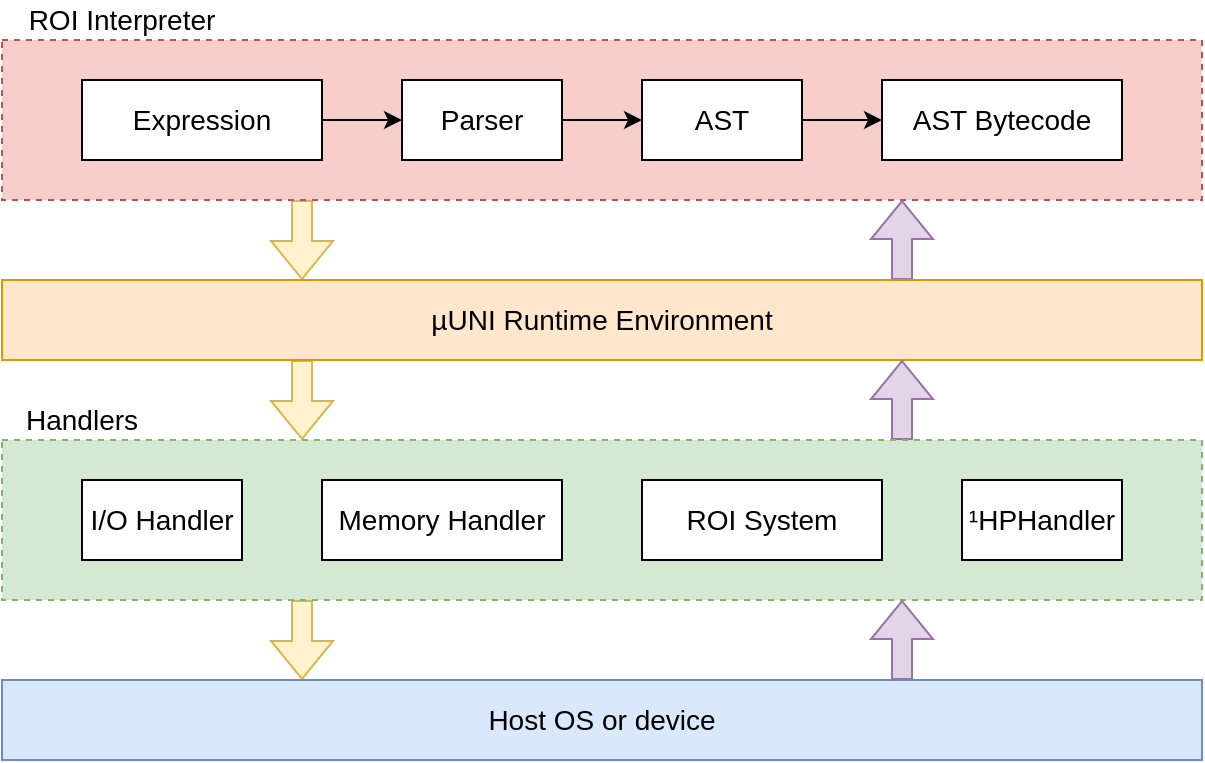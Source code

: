 <mxfile version="12.1.0" type="device" pages="1"><diagram id="2lt7kxWzOn0peIrCczZB" name="Page-1"><mxGraphModel dx="1280" dy="745" grid="1" gridSize="10" guides="1" tooltips="1" connect="1" arrows="1" fold="1" page="1" pageScale="1" pageWidth="827" pageHeight="583" math="0" shadow="0"><root><mxCell id="0"/><mxCell id="1" parent="0"/><mxCell id="mQAVIijKhJ_Q4gsbny3B-68" style="edgeStyle=orthogonalEdgeStyle;shape=flexArrow;rounded=0;orthogonalLoop=1;jettySize=auto;html=1;exitX=0.25;exitY=1;exitDx=0;exitDy=0;entryX=0.25;entryY=0;entryDx=0;entryDy=0;startArrow=none;startFill=0;fontSize=14;fillColor=#fff2cc;strokeColor=#d6b656;" edge="1" parent="1" source="mQAVIijKhJ_Q4gsbny3B-14" target="mQAVIijKhJ_Q4gsbny3B-26"><mxGeometry relative="1" as="geometry"/></mxCell><mxCell id="mQAVIijKhJ_Q4gsbny3B-14" value="" style="rounded=0;whiteSpace=wrap;html=1;fontSize=14;fillColor=#f8cecc;dashed=1;strokeColor=#b85450;" vertex="1" parent="1"><mxGeometry x="113" y="120" width="600" height="80" as="geometry"/></mxCell><mxCell id="mQAVIijKhJ_Q4gsbny3B-54" style="edgeStyle=orthogonalEdgeStyle;rounded=0;orthogonalLoop=1;jettySize=auto;html=1;exitX=1;exitY=0.5;exitDx=0;exitDy=0;entryX=0;entryY=0.5;entryDx=0;entryDy=0;startArrow=none;startFill=0;fontSize=14;" edge="1" parent="1" source="mQAVIijKhJ_Q4gsbny3B-1" target="mQAVIijKhJ_Q4gsbny3B-4"><mxGeometry relative="1" as="geometry"/></mxCell><mxCell id="mQAVIijKhJ_Q4gsbny3B-1" value="Parser" style="rounded=0;whiteSpace=wrap;html=1;fontSize=14;" vertex="1" parent="1"><mxGeometry x="313" y="140" width="80" height="40" as="geometry"/></mxCell><mxCell id="mQAVIijKhJ_Q4gsbny3B-55" style="edgeStyle=orthogonalEdgeStyle;rounded=0;orthogonalLoop=1;jettySize=auto;html=1;exitX=1;exitY=0.5;exitDx=0;exitDy=0;entryX=0;entryY=0.5;entryDx=0;entryDy=0;startArrow=none;startFill=0;fontSize=14;" edge="1" parent="1" source="mQAVIijKhJ_Q4gsbny3B-4" target="mQAVIijKhJ_Q4gsbny3B-23"><mxGeometry relative="1" as="geometry"/></mxCell><mxCell id="mQAVIijKhJ_Q4gsbny3B-4" value="AST" style="rounded=0;whiteSpace=wrap;html=1;fontSize=14;" vertex="1" parent="1"><mxGeometry x="433" y="140" width="80" height="40" as="geometry"/></mxCell><mxCell id="mQAVIijKhJ_Q4gsbny3B-23" value="AST Bytecode" style="rounded=0;whiteSpace=wrap;html=1;fontSize=14;" vertex="1" parent="1"><mxGeometry x="553" y="140" width="120" height="40" as="geometry"/></mxCell><mxCell id="mQAVIijKhJ_Q4gsbny3B-15" value="ROI Interpreter" style="text;html=1;strokeColor=none;fillColor=none;align=center;verticalAlign=middle;whiteSpace=wrap;rounded=0;fontSize=14;" vertex="1" parent="1"><mxGeometry x="113" y="100" width="120" height="20" as="geometry"/></mxCell><mxCell id="mQAVIijKhJ_Q4gsbny3B-53" style="edgeStyle=orthogonalEdgeStyle;rounded=0;orthogonalLoop=1;jettySize=auto;html=1;exitX=1;exitY=0.5;exitDx=0;exitDy=0;entryX=0;entryY=0.5;entryDx=0;entryDy=0;startArrow=none;startFill=0;fontSize=14;" edge="1" parent="1" source="mQAVIijKhJ_Q4gsbny3B-18" target="mQAVIijKhJ_Q4gsbny3B-1"><mxGeometry relative="1" as="geometry"/></mxCell><mxCell id="mQAVIijKhJ_Q4gsbny3B-18" value="Expression" style="rounded=0;whiteSpace=wrap;html=1;fontSize=14;fillColor=#ffffff;" vertex="1" parent="1"><mxGeometry x="153" y="140" width="120" height="40" as="geometry"/></mxCell><mxCell id="mQAVIijKhJ_Q4gsbny3B-60" style="edgeStyle=orthogonalEdgeStyle;shape=flexArrow;rounded=0;orthogonalLoop=1;jettySize=auto;html=1;exitX=0.75;exitY=0;exitDx=0;exitDy=0;entryX=0.75;entryY=1;entryDx=0;entryDy=0;startArrow=none;startFill=0;fontSize=14;fillColor=#e1d5e7;strokeColor=#9673a6;" edge="1" parent="1" source="mQAVIijKhJ_Q4gsbny3B-26" target="mQAVIijKhJ_Q4gsbny3B-14"><mxGeometry relative="1" as="geometry"/></mxCell><mxCell id="mQAVIijKhJ_Q4gsbny3B-69" style="edgeStyle=orthogonalEdgeStyle;shape=flexArrow;rounded=0;orthogonalLoop=1;jettySize=auto;html=1;exitX=0.25;exitY=1;exitDx=0;exitDy=0;entryX=0.25;entryY=0;entryDx=0;entryDy=0;startArrow=none;startFill=0;fontSize=14;fillColor=#fff2cc;strokeColor=#d6b656;" edge="1" parent="1" source="mQAVIijKhJ_Q4gsbny3B-26" target="mQAVIijKhJ_Q4gsbny3B-32"><mxGeometry relative="1" as="geometry"/></mxCell><mxCell id="mQAVIijKhJ_Q4gsbny3B-26" value="µUNI Runtime Environment" style="rounded=0;whiteSpace=wrap;html=1;fillColor=#ffe6cc;fontSize=14;strokeColor=#d79b00;" vertex="1" parent="1"><mxGeometry x="113" y="240" width="600" height="40" as="geometry"/></mxCell><mxCell id="mQAVIijKhJ_Q4gsbny3B-64" style="edgeStyle=orthogonalEdgeStyle;shape=flexArrow;rounded=0;orthogonalLoop=1;jettySize=auto;html=1;exitX=0.75;exitY=0;exitDx=0;exitDy=0;entryX=0.75;entryY=1;entryDx=0;entryDy=0;startArrow=none;startFill=0;fontSize=14;fillColor=#e1d5e7;strokeColor=#9673a6;" edge="1" parent="1" source="mQAVIijKhJ_Q4gsbny3B-32" target="mQAVIijKhJ_Q4gsbny3B-26"><mxGeometry relative="1" as="geometry"/></mxCell><mxCell id="mQAVIijKhJ_Q4gsbny3B-71" style="edgeStyle=orthogonalEdgeStyle;shape=flexArrow;rounded=0;orthogonalLoop=1;jettySize=auto;html=1;exitX=0.25;exitY=1;exitDx=0;exitDy=0;entryX=0.25;entryY=0;entryDx=0;entryDy=0;startArrow=none;startFill=0;fontSize=14;fillColor=#fff2cc;strokeColor=#d6b656;" edge="1" parent="1" source="mQAVIijKhJ_Q4gsbny3B-32" target="mQAVIijKhJ_Q4gsbny3B-70"><mxGeometry relative="1" as="geometry"/></mxCell><mxCell id="mQAVIijKhJ_Q4gsbny3B-32" value="" style="rounded=0;whiteSpace=wrap;html=1;fillColor=#d5e8d4;fontSize=14;dashed=1;strokeColor=#82b366;" vertex="1" parent="1"><mxGeometry x="113" y="320" width="600" height="80" as="geometry"/></mxCell><mxCell id="mQAVIijKhJ_Q4gsbny3B-40" value="Handlers" style="text;html=1;strokeColor=none;fillColor=none;align=center;verticalAlign=middle;whiteSpace=wrap;rounded=0;dashed=1;fontSize=14;" vertex="1" parent="1"><mxGeometry x="113" y="300" width="80" height="20" as="geometry"/></mxCell><mxCell id="mQAVIijKhJ_Q4gsbny3B-41" value="I/O Handler" style="rounded=0;whiteSpace=wrap;html=1;fillColor=#ffffff;fontSize=14;" vertex="1" parent="1"><mxGeometry x="153" y="340" width="80" height="40" as="geometry"/></mxCell><mxCell id="mQAVIijKhJ_Q4gsbny3B-42" value="Memory Handler" style="rounded=0;whiteSpace=wrap;html=1;fillColor=#ffffff;fontSize=14;" vertex="1" parent="1"><mxGeometry x="273" y="340" width="120" height="40" as="geometry"/></mxCell><mxCell id="mQAVIijKhJ_Q4gsbny3B-43" value="ROI System" style="rounded=0;whiteSpace=wrap;html=1;fillColor=#ffffff;fontSize=14;" vertex="1" parent="1"><mxGeometry x="433" y="340" width="120" height="40" as="geometry"/></mxCell><mxCell id="mQAVIijKhJ_Q4gsbny3B-44" value="¹HPHandler" style="rounded=0;whiteSpace=wrap;html=1;fillColor=#ffffff;fontSize=14;" vertex="1" parent="1"><mxGeometry x="593" y="340" width="80" height="40" as="geometry"/></mxCell><mxCell id="mQAVIijKhJ_Q4gsbny3B-72" style="edgeStyle=orthogonalEdgeStyle;shape=flexArrow;rounded=0;orthogonalLoop=1;jettySize=auto;html=1;exitX=0.75;exitY=0;exitDx=0;exitDy=0;entryX=0.75;entryY=1;entryDx=0;entryDy=0;startArrow=none;startFill=0;fontSize=14;fillColor=#e1d5e7;strokeColor=#9673a6;" edge="1" parent="1" source="mQAVIijKhJ_Q4gsbny3B-70" target="mQAVIijKhJ_Q4gsbny3B-32"><mxGeometry relative="1" as="geometry"/></mxCell><mxCell id="mQAVIijKhJ_Q4gsbny3B-70" value="Host OS or device" style="rounded=0;whiteSpace=wrap;html=1;fillColor=#dae8fc;fontSize=14;strokeColor=#6c8ebf;" vertex="1" parent="1"><mxGeometry x="113" y="440" width="600" height="40" as="geometry"/></mxCell></root></mxGraphModel></diagram></mxfile>